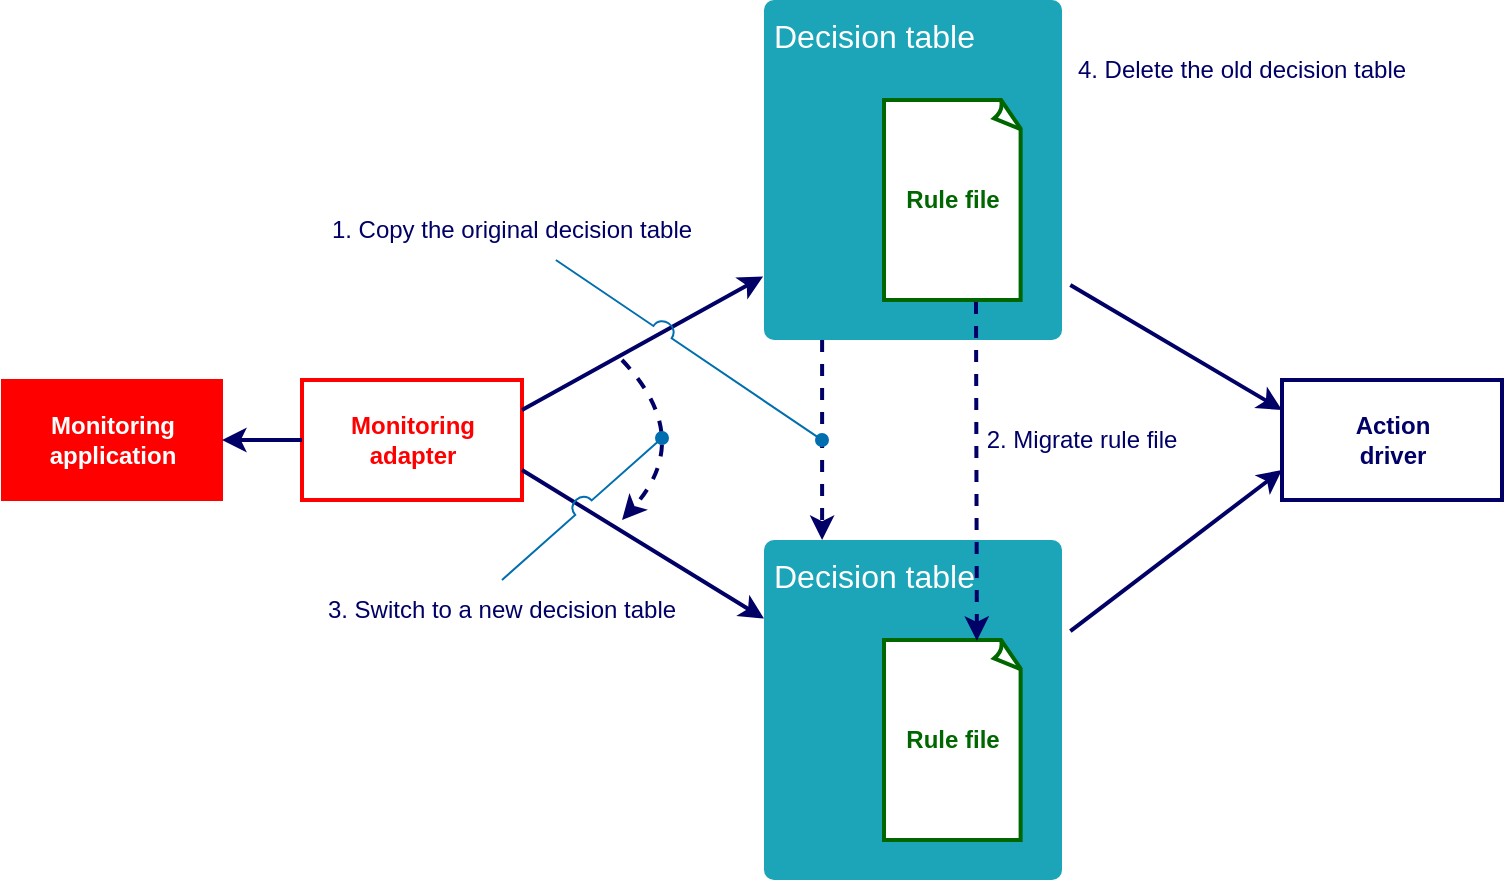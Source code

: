 <mxfile>
    <diagram id="zEFeFV2ZKT34XiigARH3" name="ページ1">
        <mxGraphModel dx="819" dy="754" grid="1" gridSize="10" guides="1" tooltips="1" connect="1" arrows="1" fold="1" page="1" pageScale="1" pageWidth="1920" pageHeight="1200" background="none" math="0" shadow="0">
            <root>
                <mxCell id="0"/>
                <mxCell id="1" parent="0"/>
                <mxCell id="2" value="Monitoring&lt;br&gt;application" style="html=1;fillColor=#FF0000;fontColor=#ffffff;strokeColor=#FF0000;fontStyle=1" parent="1" vertex="1">
                    <mxGeometry x="50" y="290" width="110" height="60" as="geometry"/>
                </mxCell>
                <mxCell id="3" value="Monitoring&lt;br&gt;adapter" style="html=1;fillColor=#FFFFFF;fontColor=#FF0000;strokeColor=#FF0000;strokeWidth=2;fontStyle=1" parent="1" vertex="1">
                    <mxGeometry x="200" y="290" width="110" height="60" as="geometry"/>
                </mxCell>
                <mxCell id="19" value="Decision table&lt;br&gt;&lt;br&gt;&lt;br&gt;&lt;br&gt;&lt;br&gt;&lt;br&gt;&lt;br&gt;&lt;br&gt;" style="html=1;shadow=0;dashed=0;shape=mxgraph.bootstrap.rrect;rSize=5;strokeColor=none;strokeWidth=1;fillColor=#1CA5B8;fontColor=#FFFFFF;whiteSpace=wrap;align=left;verticalAlign=middle;spacingLeft=0;fontStyle=0;fontSize=16;spacing=5;" parent="1" vertex="1">
                    <mxGeometry x="431" y="100" width="149" height="170" as="geometry"/>
                </mxCell>
                <mxCell id="43" value="Rule file" style="whiteSpace=wrap;html=1;shape=mxgraph.basic.document;fontColor=#006600;strokeColor=#006600;strokeWidth=2;fillColor=#FFFFFF;fontStyle=1" parent="1" vertex="1">
                    <mxGeometry x="491" y="150" width="69" height="100" as="geometry"/>
                </mxCell>
                <mxCell id="47" value="" style="endArrow=classic;html=1;fontColor=#006600;exitX=1;exitY=0.25;exitDx=0;exitDy=0;entryX=-0.003;entryY=0.813;entryDx=0;entryDy=0;entryPerimeter=0;strokeColor=#000066;strokeWidth=2;" parent="1" source="3" target="19" edge="1">
                    <mxGeometry width="50" height="50" relative="1" as="geometry">
                        <mxPoint x="390" y="280" as="sourcePoint"/>
                        <mxPoint x="440" y="230" as="targetPoint"/>
                    </mxGeometry>
                </mxCell>
                <mxCell id="48" value="" style="endArrow=classic;html=1;fontColor=#006600;entryX=1;entryY=0.5;entryDx=0;entryDy=0;strokeColor=#000066;strokeWidth=2;exitX=0;exitY=0.5;exitDx=0;exitDy=0;" parent="1" source="3" target="2" edge="1">
                    <mxGeometry width="50" height="50" relative="1" as="geometry">
                        <mxPoint x="190" y="335" as="sourcePoint"/>
                        <mxPoint x="379.46" y="264.47" as="targetPoint"/>
                    </mxGeometry>
                </mxCell>
                <mxCell id="49" value="" style="endArrow=classic;html=1;fontColor=#006600;exitX=1;exitY=0.75;exitDx=0;exitDy=0;strokeColor=#000066;strokeWidth=2;noJump=0;" parent="1" source="3" target="50" edge="1">
                    <mxGeometry width="50" height="50" relative="1" as="geometry">
                        <mxPoint x="320" y="332.5" as="sourcePoint"/>
                        <mxPoint x="428.467" y="397.17" as="targetPoint"/>
                    </mxGeometry>
                </mxCell>
                <mxCell id="50" value="Decision table&lt;br&gt;&lt;br&gt;&lt;br&gt;&lt;br&gt;&lt;br&gt;&lt;br&gt;&lt;br&gt;&lt;br&gt;" style="html=1;shadow=0;dashed=0;shape=mxgraph.bootstrap.rrect;rSize=5;strokeColor=none;strokeWidth=1;fillColor=#1CA5B8;fontColor=#FFFFFF;whiteSpace=wrap;align=left;verticalAlign=middle;spacingLeft=0;fontStyle=0;fontSize=16;spacing=5;" parent="1" vertex="1">
                    <mxGeometry x="431" y="370" width="149" height="170" as="geometry"/>
                </mxCell>
                <mxCell id="51" value="Rule file" style="whiteSpace=wrap;html=1;shape=mxgraph.basic.document;fontColor=#006600;strokeColor=#006600;strokeWidth=2;fillColor=#FFFFFF;fontStyle=1" parent="1" vertex="1">
                    <mxGeometry x="491" y="420" width="69" height="100" as="geometry"/>
                </mxCell>
                <mxCell id="52" value="" style="endArrow=classic;html=1;fontColor=#006600;exitX=0.195;exitY=1;exitDx=0;exitDy=0;entryX=0.195;entryY=0;entryDx=0;entryDy=0;entryPerimeter=0;strokeColor=#000066;strokeWidth=2;exitPerimeter=0;dashed=1;" parent="1" source="19" target="50" edge="1">
                    <mxGeometry width="50" height="50" relative="1" as="geometry">
                        <mxPoint x="320" y="332.5" as="sourcePoint"/>
                        <mxPoint x="440.553" y="248.21" as="targetPoint"/>
                    </mxGeometry>
                </mxCell>
                <mxCell id="53" value="" style="endArrow=classic;html=1;fontColor=#006600;entryX=0.673;entryY=0.004;entryDx=0;entryDy=0;entryPerimeter=0;strokeColor=#000066;strokeWidth=2;dashed=1;" parent="1" target="51" edge="1">
                    <mxGeometry width="50" height="50" relative="1" as="geometry">
                        <mxPoint x="537" y="251" as="sourcePoint"/>
                        <mxPoint x="524.995" y="370" as="targetPoint"/>
                    </mxGeometry>
                </mxCell>
                <mxCell id="54" value="" style="curved=1;endArrow=classic;html=1;fontColor=#006600;strokeColor=#000066;strokeWidth=2;dashed=1;" parent="1" edge="1">
                    <mxGeometry width="50" height="50" relative="1" as="geometry">
                        <mxPoint x="360" y="280" as="sourcePoint"/>
                        <mxPoint x="360" y="360" as="targetPoint"/>
                        <Array as="points">
                            <mxPoint x="397" y="319"/>
                        </Array>
                    </mxGeometry>
                </mxCell>
                <mxCell id="55" value="Action&lt;br&gt;driver" style="html=1;fillColor=#FFFFFF;fontColor=#000066;strokeColor=#000066;strokeWidth=2;fontStyle=1" parent="1" vertex="1">
                    <mxGeometry x="690" y="290" width="110" height="60" as="geometry"/>
                </mxCell>
                <mxCell id="56" value="" style="endArrow=classic;html=1;fontColor=#006600;exitX=1.028;exitY=0.838;exitDx=0;exitDy=0;entryX=0;entryY=0.25;entryDx=0;entryDy=0;strokeColor=#000066;strokeWidth=2;exitPerimeter=0;" parent="1" source="19" target="55" edge="1">
                    <mxGeometry width="50" height="50" relative="1" as="geometry">
                        <mxPoint x="610" y="242.14" as="sourcePoint"/>
                        <mxPoint x="730.553" y="157.85" as="targetPoint"/>
                    </mxGeometry>
                </mxCell>
                <mxCell id="57" value="" style="endArrow=classic;html=1;fontColor=#006600;exitX=1.028;exitY=0.268;exitDx=0;exitDy=0;strokeColor=#000066;strokeWidth=2;exitPerimeter=0;entryX=0;entryY=0.75;entryDx=0;entryDy=0;" parent="1" source="50" target="55" edge="1">
                    <mxGeometry width="50" height="50" relative="1" as="geometry">
                        <mxPoint x="594.172" y="252.46" as="sourcePoint"/>
                        <mxPoint x="660" y="350" as="targetPoint"/>
                    </mxGeometry>
                </mxCell>
                <mxCell id="58" value="1. Copy the original decision table" style="text;html=1;strokeColor=none;fillColor=#FFFFFF;align=center;verticalAlign=middle;whiteSpace=wrap;rounded=0;fontColor=#000066;" parent="1" vertex="1">
                    <mxGeometry x="210" y="200" width="189.5" height="30" as="geometry"/>
                </mxCell>
                <mxCell id="59" value="2. Migrate rule file" style="text;html=1;strokeColor=none;fillColor=#FFFFFF;align=center;verticalAlign=middle;whiteSpace=wrap;rounded=0;fontColor=#000066;" parent="1" vertex="1">
                    <mxGeometry x="540" y="305" width="100" height="30" as="geometry"/>
                </mxCell>
                <mxCell id="60" value="3. Switch to a new decision table" style="text;html=1;strokeColor=none;fillColor=#FFFFFF;align=center;verticalAlign=middle;whiteSpace=wrap;rounded=0;fontColor=#000066;" parent="1" vertex="1">
                    <mxGeometry x="210" y="390" width="180" height="30" as="geometry"/>
                </mxCell>
                <mxCell id="62" value="" style="endArrow=oval;html=1;fontColor=#000066;strokeColor=#006EAF;strokeWidth=1;noJump=0;jumpStyle=arc;jumpSize=11;exitX=0.5;exitY=0;exitDx=0;exitDy=0;startArrow=none;startFill=0;endFill=1;fillColor=#1ba1e2;" parent="1" source="60" edge="1">
                    <mxGeometry width="50" height="50" relative="1" as="geometry">
                        <mxPoint x="230" y="380" as="sourcePoint"/>
                        <mxPoint x="380" y="319" as="targetPoint"/>
                    </mxGeometry>
                </mxCell>
                <mxCell id="63" value="" style="endArrow=oval;html=1;fontColor=#000066;strokeColor=#006EAF;strokeWidth=1;noJump=0;jumpStyle=arc;jumpSize=11;startArrow=none;startFill=0;endFill=1;fillColor=#1ba1e2;" parent="1" source="58" edge="1">
                    <mxGeometry width="50" height="50" relative="1" as="geometry">
                        <mxPoint x="324.75" y="240" as="sourcePoint"/>
                        <mxPoint x="460" y="320" as="targetPoint"/>
                    </mxGeometry>
                </mxCell>
                <mxCell id="65" value="4. Delete the old decision table" style="text;html=1;strokeColor=none;fillColor=#FFFFFF;align=center;verticalAlign=middle;whiteSpace=wrap;rounded=0;fontColor=#000066;" parent="1" vertex="1">
                    <mxGeometry x="580" y="120" width="180" height="30" as="geometry"/>
                </mxCell>
            </root>
        </mxGraphModel>
    </diagram>
</mxfile>